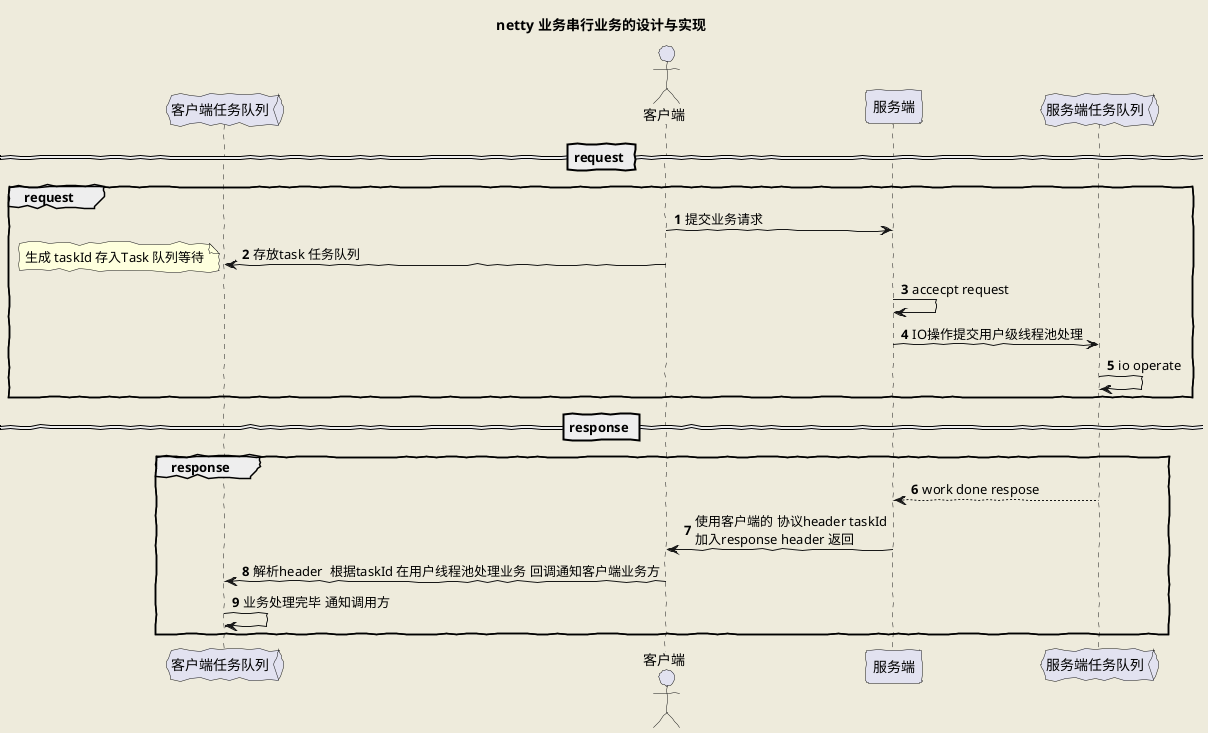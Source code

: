 @startuml
'https://plantuml.com/sequence-diagram
title  netty 业务串行业务的设计与实现
skinparam backgroundColor #EEEBDC
skinparam handwritten true
autonumber
Queue 客户端任务队列 as task
actor 客户端 as client
participant 服务端 as server
Queue 服务端任务队列 as serverTask
== request ==
group request
client ->  server : 提交业务请求
client ->task : 存放task 任务队列
note left : 生成 taskId 存入Task 队列等待
server -> server : accecpt request
server -> serverTask : IO操作提交用户级线程池处理
serverTask -> serverTask : io operate
end group
==  response ==
group response
serverTask --> server : work done respose
server -> client : 使用客户端的 协议header taskId\n加入response header 返回
client -> task : 解析header  根据taskId 在用户线程池处理业务 回调通知客户端业务方
task ->task : 业务处理完毕 通知调用方
end group

@enduml